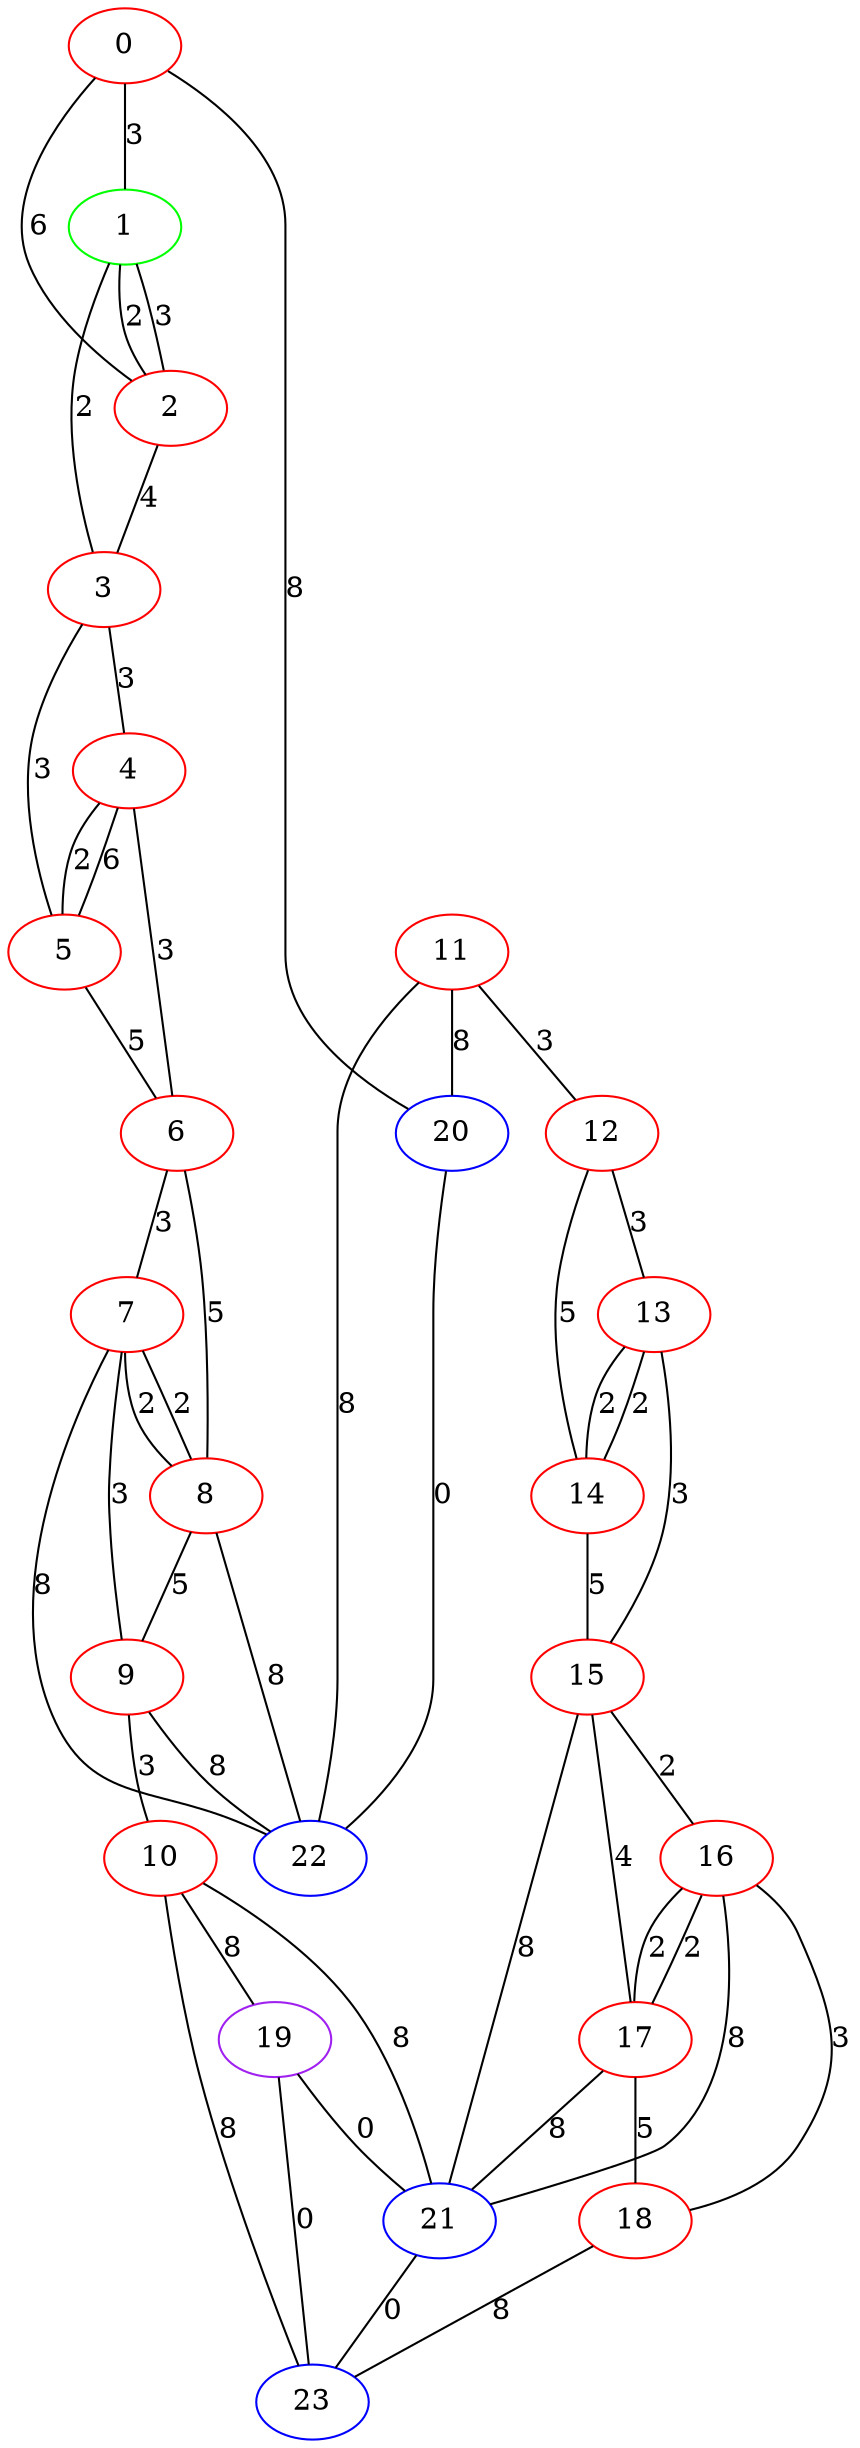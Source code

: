 graph "" {
0 [color=red, weight=1];
1 [color=green, weight=2];
2 [color=red, weight=1];
3 [color=red, weight=1];
4 [color=red, weight=1];
5 [color=red, weight=1];
6 [color=red, weight=1];
7 [color=red, weight=1];
8 [color=red, weight=1];
9 [color=red, weight=1];
10 [color=red, weight=1];
11 [color=red, weight=1];
12 [color=red, weight=1];
13 [color=red, weight=1];
14 [color=red, weight=1];
15 [color=red, weight=1];
16 [color=red, weight=1];
17 [color=red, weight=1];
18 [color=red, weight=1];
19 [color=purple, weight=4];
20 [color=blue, weight=3];
21 [color=blue, weight=3];
22 [color=blue, weight=3];
23 [color=blue, weight=3];
0 -- 1  [key=0, label=3];
0 -- 2  [key=0, label=6];
0 -- 20  [key=0, label=8];
1 -- 2  [key=0, label=3];
1 -- 2  [key=1, label=2];
1 -- 3  [key=0, label=2];
2 -- 3  [key=0, label=4];
3 -- 4  [key=0, label=3];
3 -- 5  [key=0, label=3];
4 -- 5  [key=0, label=2];
4 -- 5  [key=1, label=6];
4 -- 6  [key=0, label=3];
5 -- 6  [key=0, label=5];
6 -- 8  [key=0, label=5];
6 -- 7  [key=0, label=3];
7 -- 8  [key=0, label=2];
7 -- 8  [key=1, label=2];
7 -- 9  [key=0, label=3];
7 -- 22  [key=0, label=8];
8 -- 9  [key=0, label=5];
8 -- 22  [key=0, label=8];
9 -- 10  [key=0, label=3];
9 -- 22  [key=0, label=8];
10 -- 19  [key=0, label=8];
10 -- 21  [key=0, label=8];
10 -- 23  [key=0, label=8];
11 -- 20  [key=0, label=8];
11 -- 12  [key=0, label=3];
11 -- 22  [key=0, label=8];
12 -- 13  [key=0, label=3];
12 -- 14  [key=0, label=5];
13 -- 14  [key=0, label=2];
13 -- 14  [key=1, label=2];
13 -- 15  [key=0, label=3];
14 -- 15  [key=0, label=5];
15 -- 16  [key=0, label=2];
15 -- 17  [key=0, label=4];
15 -- 21  [key=0, label=8];
16 -- 17  [key=0, label=2];
16 -- 17  [key=1, label=2];
16 -- 18  [key=0, label=3];
16 -- 21  [key=0, label=8];
17 -- 18  [key=0, label=5];
17 -- 21  [key=0, label=8];
18 -- 23  [key=0, label=8];
19 -- 21  [key=0, label=0];
19 -- 23  [key=0, label=0];
20 -- 22  [key=0, label=0];
21 -- 23  [key=0, label=0];
}
